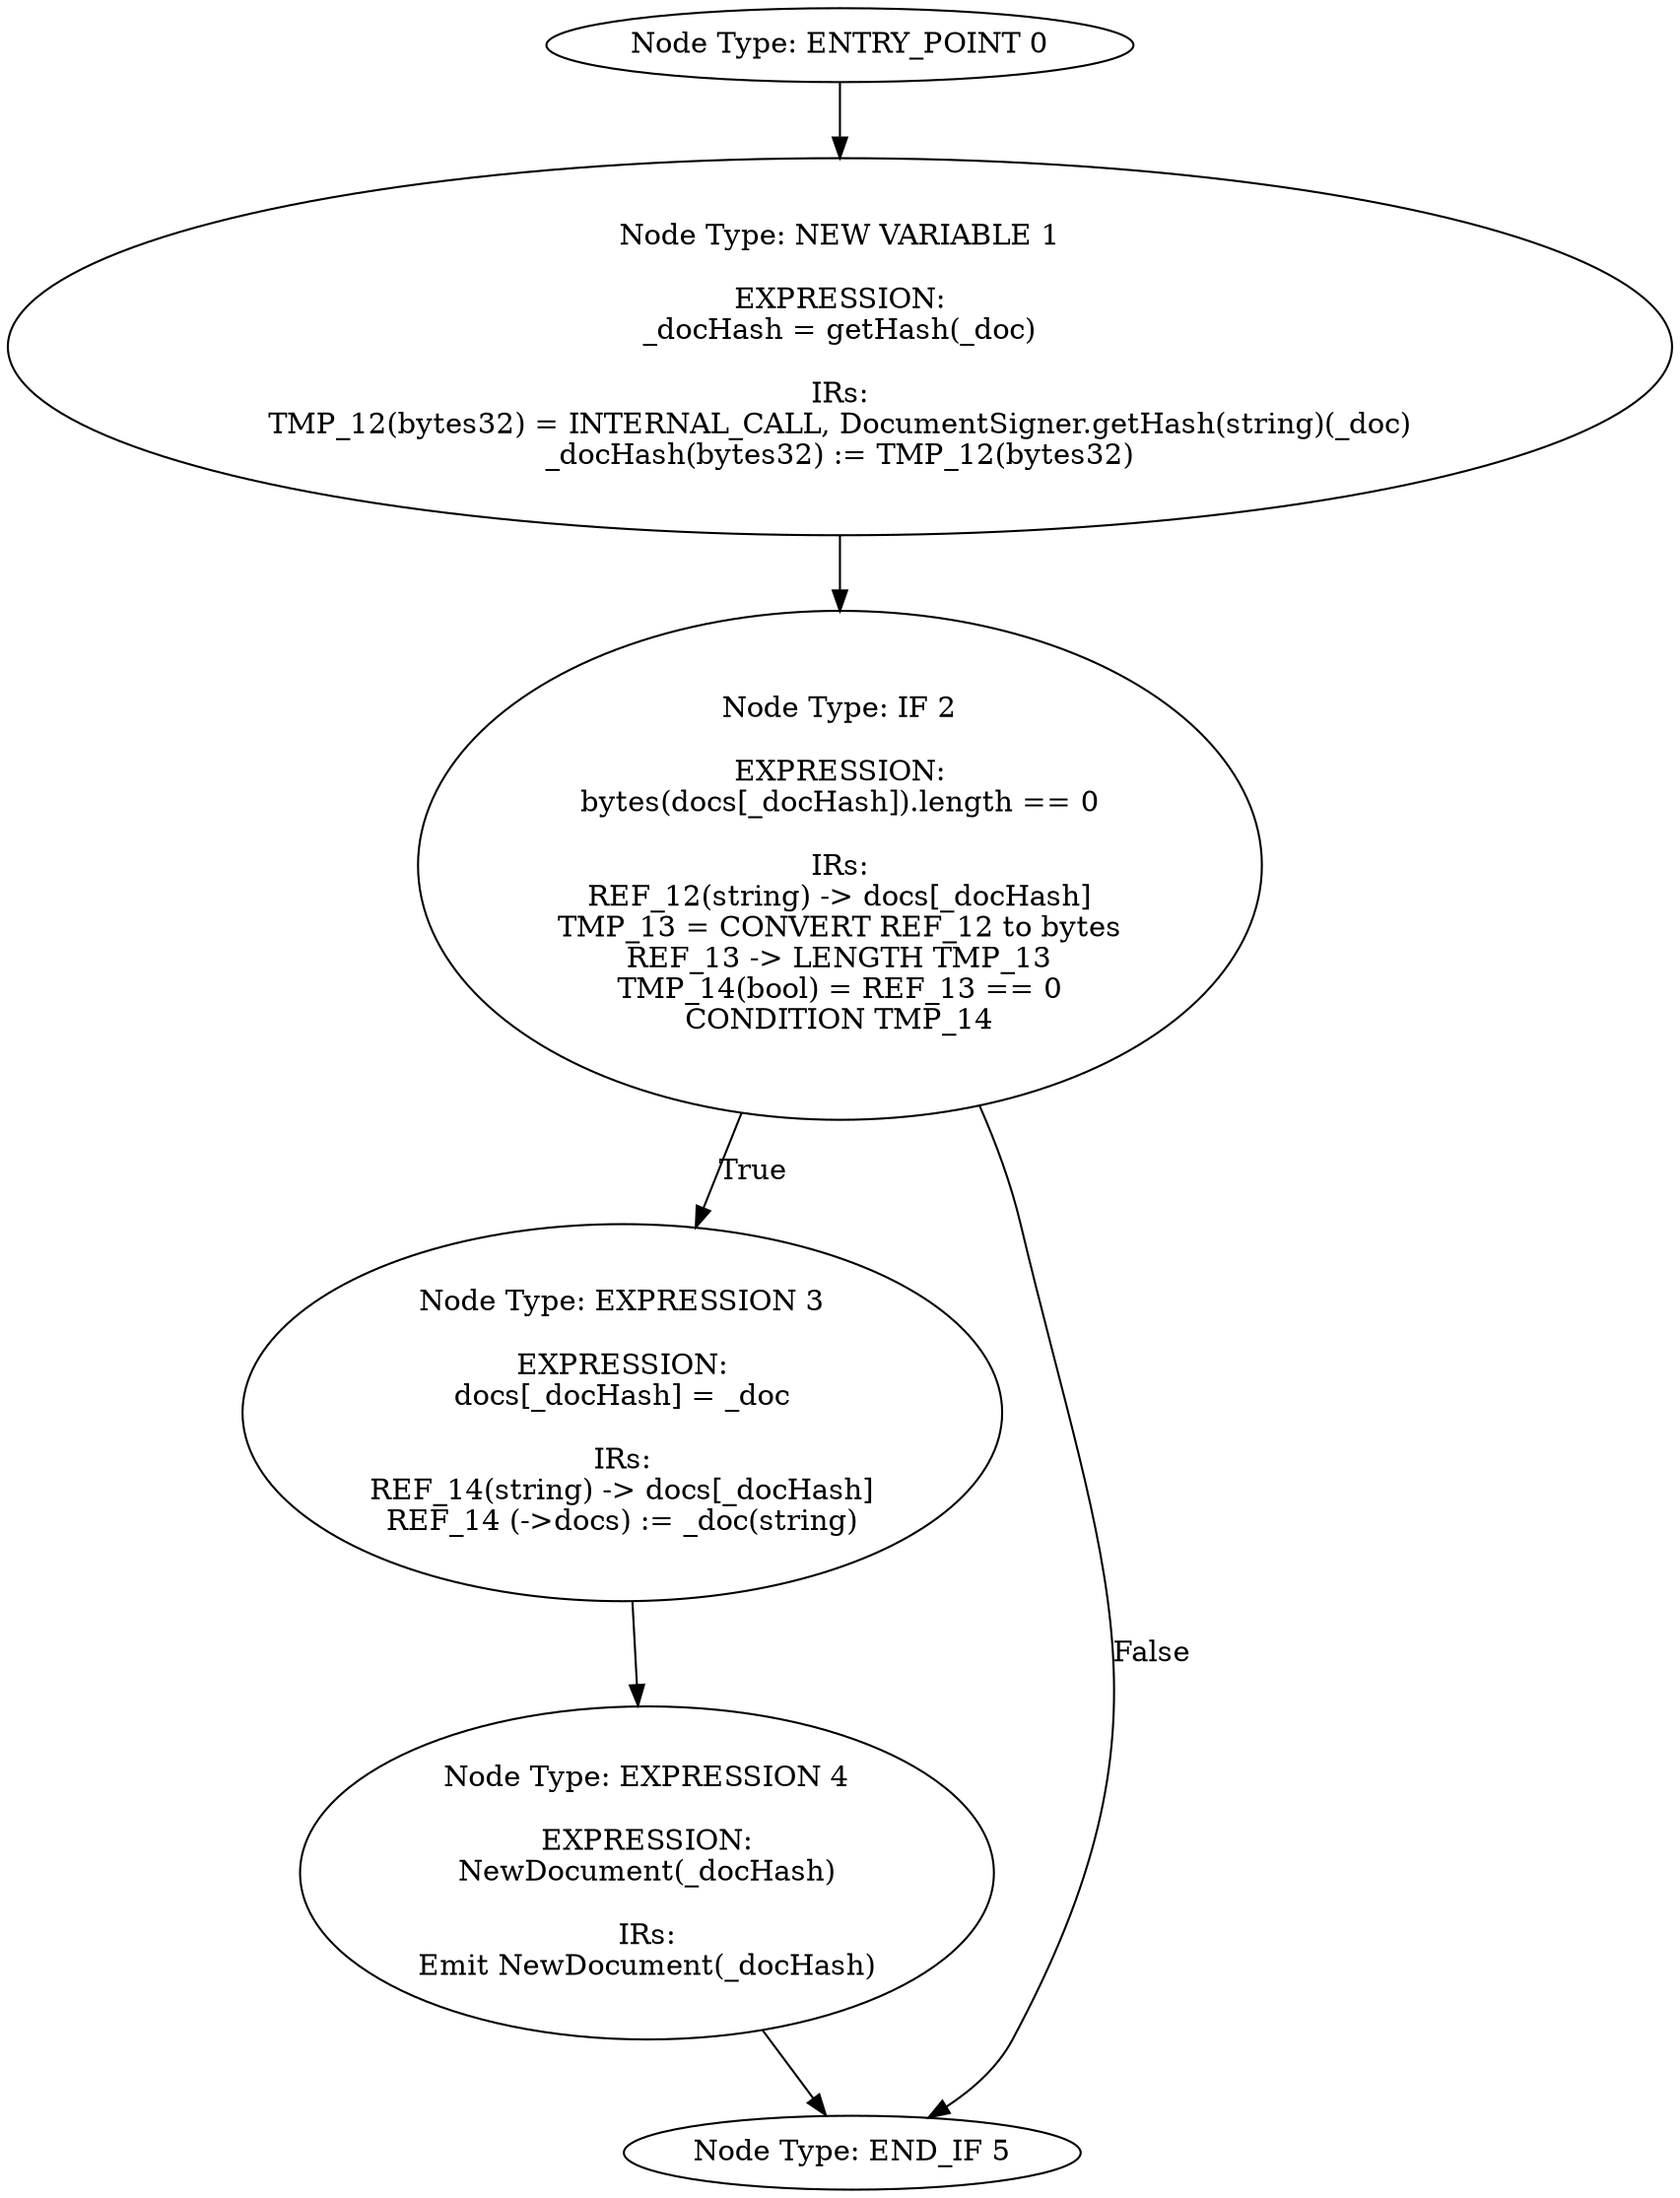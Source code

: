 digraph{
0[label="Node Type: ENTRY_POINT 0
"];
0->1;
1[label="Node Type: NEW VARIABLE 1

EXPRESSION:
_docHash = getHash(_doc)

IRs:
TMP_12(bytes32) = INTERNAL_CALL, DocumentSigner.getHash(string)(_doc)
_docHash(bytes32) := TMP_12(bytes32)"];
1->2;
2[label="Node Type: IF 2

EXPRESSION:
bytes(docs[_docHash]).length == 0

IRs:
REF_12(string) -> docs[_docHash]
TMP_13 = CONVERT REF_12 to bytes
REF_13 -> LENGTH TMP_13
TMP_14(bool) = REF_13 == 0
CONDITION TMP_14"];
2->3[label="True"];
2->5[label="False"];
3[label="Node Type: EXPRESSION 3

EXPRESSION:
docs[_docHash] = _doc

IRs:
REF_14(string) -> docs[_docHash]
REF_14 (->docs) := _doc(string)"];
3->4;
4[label="Node Type: EXPRESSION 4

EXPRESSION:
NewDocument(_docHash)

IRs:
Emit NewDocument(_docHash)"];
4->5;
5[label="Node Type: END_IF 5
"];
}
